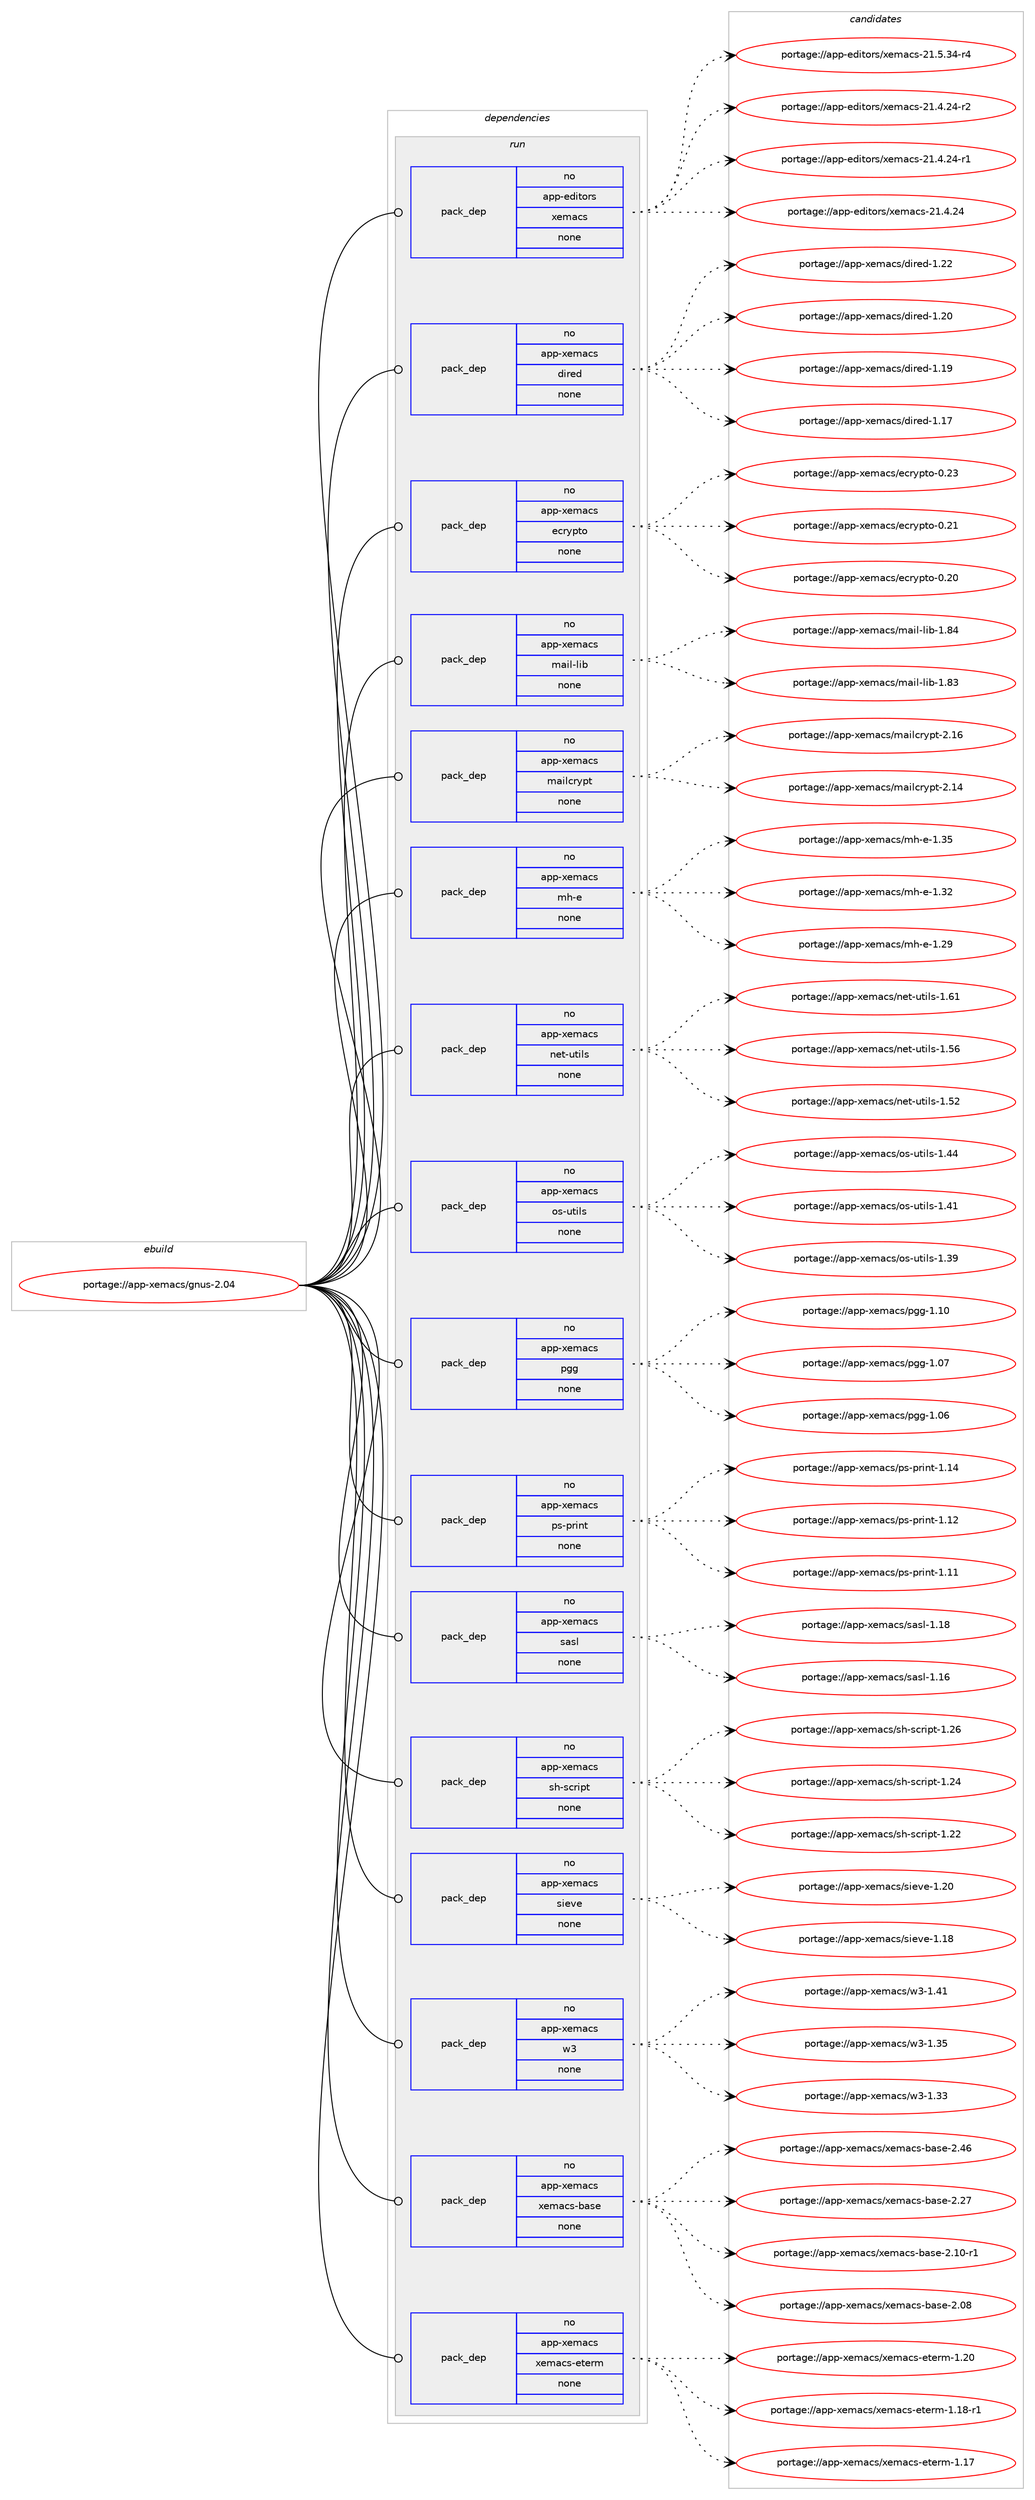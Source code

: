 digraph prolog {

# *************
# Graph options
# *************

newrank=true;
concentrate=true;
compound=true;
graph [rankdir=LR,fontname=Helvetica,fontsize=10,ranksep=1.5];#, ranksep=2.5, nodesep=0.2];
edge  [arrowhead=vee];
node  [fontname=Helvetica,fontsize=10];

# **********
# The ebuild
# **********

subgraph cluster_leftcol {
color=gray;
rank=same;
label=<<i>ebuild</i>>;
id [label="portage://app-xemacs/gnus-2.04", color=red, width=4, href="../app-xemacs/gnus-2.04.svg"];
}

# ****************
# The dependencies
# ****************

subgraph cluster_midcol {
color=gray;
label=<<i>dependencies</i>>;
subgraph cluster_compile {
fillcolor="#eeeeee";
style=filled;
label=<<i>compile</i>>;
}
subgraph cluster_compileandrun {
fillcolor="#eeeeee";
style=filled;
label=<<i>compile and run</i>>;
}
subgraph cluster_run {
fillcolor="#eeeeee";
style=filled;
label=<<i>run</i>>;
subgraph pack441752 {
dependency588240 [label=<<TABLE BORDER="0" CELLBORDER="1" CELLSPACING="0" CELLPADDING="4" WIDTH="220"><TR><TD ROWSPAN="6" CELLPADDING="30">pack_dep</TD></TR><TR><TD WIDTH="110">no</TD></TR><TR><TD>app-editors</TD></TR><TR><TD>xemacs</TD></TR><TR><TD>none</TD></TR><TR><TD></TD></TR></TABLE>>, shape=none, color=blue];
}
id:e -> dependency588240:w [weight=20,style="solid",arrowhead="odot"];
subgraph pack441753 {
dependency588241 [label=<<TABLE BORDER="0" CELLBORDER="1" CELLSPACING="0" CELLPADDING="4" WIDTH="220"><TR><TD ROWSPAN="6" CELLPADDING="30">pack_dep</TD></TR><TR><TD WIDTH="110">no</TD></TR><TR><TD>app-xemacs</TD></TR><TR><TD>dired</TD></TR><TR><TD>none</TD></TR><TR><TD></TD></TR></TABLE>>, shape=none, color=blue];
}
id:e -> dependency588241:w [weight=20,style="solid",arrowhead="odot"];
subgraph pack441754 {
dependency588242 [label=<<TABLE BORDER="0" CELLBORDER="1" CELLSPACING="0" CELLPADDING="4" WIDTH="220"><TR><TD ROWSPAN="6" CELLPADDING="30">pack_dep</TD></TR><TR><TD WIDTH="110">no</TD></TR><TR><TD>app-xemacs</TD></TR><TR><TD>ecrypto</TD></TR><TR><TD>none</TD></TR><TR><TD></TD></TR></TABLE>>, shape=none, color=blue];
}
id:e -> dependency588242:w [weight=20,style="solid",arrowhead="odot"];
subgraph pack441755 {
dependency588243 [label=<<TABLE BORDER="0" CELLBORDER="1" CELLSPACING="0" CELLPADDING="4" WIDTH="220"><TR><TD ROWSPAN="6" CELLPADDING="30">pack_dep</TD></TR><TR><TD WIDTH="110">no</TD></TR><TR><TD>app-xemacs</TD></TR><TR><TD>mail-lib</TD></TR><TR><TD>none</TD></TR><TR><TD></TD></TR></TABLE>>, shape=none, color=blue];
}
id:e -> dependency588243:w [weight=20,style="solid",arrowhead="odot"];
subgraph pack441756 {
dependency588244 [label=<<TABLE BORDER="0" CELLBORDER="1" CELLSPACING="0" CELLPADDING="4" WIDTH="220"><TR><TD ROWSPAN="6" CELLPADDING="30">pack_dep</TD></TR><TR><TD WIDTH="110">no</TD></TR><TR><TD>app-xemacs</TD></TR><TR><TD>mailcrypt</TD></TR><TR><TD>none</TD></TR><TR><TD></TD></TR></TABLE>>, shape=none, color=blue];
}
id:e -> dependency588244:w [weight=20,style="solid",arrowhead="odot"];
subgraph pack441757 {
dependency588245 [label=<<TABLE BORDER="0" CELLBORDER="1" CELLSPACING="0" CELLPADDING="4" WIDTH="220"><TR><TD ROWSPAN="6" CELLPADDING="30">pack_dep</TD></TR><TR><TD WIDTH="110">no</TD></TR><TR><TD>app-xemacs</TD></TR><TR><TD>mh-e</TD></TR><TR><TD>none</TD></TR><TR><TD></TD></TR></TABLE>>, shape=none, color=blue];
}
id:e -> dependency588245:w [weight=20,style="solid",arrowhead="odot"];
subgraph pack441758 {
dependency588246 [label=<<TABLE BORDER="0" CELLBORDER="1" CELLSPACING="0" CELLPADDING="4" WIDTH="220"><TR><TD ROWSPAN="6" CELLPADDING="30">pack_dep</TD></TR><TR><TD WIDTH="110">no</TD></TR><TR><TD>app-xemacs</TD></TR><TR><TD>net-utils</TD></TR><TR><TD>none</TD></TR><TR><TD></TD></TR></TABLE>>, shape=none, color=blue];
}
id:e -> dependency588246:w [weight=20,style="solid",arrowhead="odot"];
subgraph pack441759 {
dependency588247 [label=<<TABLE BORDER="0" CELLBORDER="1" CELLSPACING="0" CELLPADDING="4" WIDTH="220"><TR><TD ROWSPAN="6" CELLPADDING="30">pack_dep</TD></TR><TR><TD WIDTH="110">no</TD></TR><TR><TD>app-xemacs</TD></TR><TR><TD>os-utils</TD></TR><TR><TD>none</TD></TR><TR><TD></TD></TR></TABLE>>, shape=none, color=blue];
}
id:e -> dependency588247:w [weight=20,style="solid",arrowhead="odot"];
subgraph pack441760 {
dependency588248 [label=<<TABLE BORDER="0" CELLBORDER="1" CELLSPACING="0" CELLPADDING="4" WIDTH="220"><TR><TD ROWSPAN="6" CELLPADDING="30">pack_dep</TD></TR><TR><TD WIDTH="110">no</TD></TR><TR><TD>app-xemacs</TD></TR><TR><TD>pgg</TD></TR><TR><TD>none</TD></TR><TR><TD></TD></TR></TABLE>>, shape=none, color=blue];
}
id:e -> dependency588248:w [weight=20,style="solid",arrowhead="odot"];
subgraph pack441761 {
dependency588249 [label=<<TABLE BORDER="0" CELLBORDER="1" CELLSPACING="0" CELLPADDING="4" WIDTH="220"><TR><TD ROWSPAN="6" CELLPADDING="30">pack_dep</TD></TR><TR><TD WIDTH="110">no</TD></TR><TR><TD>app-xemacs</TD></TR><TR><TD>ps-print</TD></TR><TR><TD>none</TD></TR><TR><TD></TD></TR></TABLE>>, shape=none, color=blue];
}
id:e -> dependency588249:w [weight=20,style="solid",arrowhead="odot"];
subgraph pack441762 {
dependency588250 [label=<<TABLE BORDER="0" CELLBORDER="1" CELLSPACING="0" CELLPADDING="4" WIDTH="220"><TR><TD ROWSPAN="6" CELLPADDING="30">pack_dep</TD></TR><TR><TD WIDTH="110">no</TD></TR><TR><TD>app-xemacs</TD></TR><TR><TD>sasl</TD></TR><TR><TD>none</TD></TR><TR><TD></TD></TR></TABLE>>, shape=none, color=blue];
}
id:e -> dependency588250:w [weight=20,style="solid",arrowhead="odot"];
subgraph pack441763 {
dependency588251 [label=<<TABLE BORDER="0" CELLBORDER="1" CELLSPACING="0" CELLPADDING="4" WIDTH="220"><TR><TD ROWSPAN="6" CELLPADDING="30">pack_dep</TD></TR><TR><TD WIDTH="110">no</TD></TR><TR><TD>app-xemacs</TD></TR><TR><TD>sh-script</TD></TR><TR><TD>none</TD></TR><TR><TD></TD></TR></TABLE>>, shape=none, color=blue];
}
id:e -> dependency588251:w [weight=20,style="solid",arrowhead="odot"];
subgraph pack441764 {
dependency588252 [label=<<TABLE BORDER="0" CELLBORDER="1" CELLSPACING="0" CELLPADDING="4" WIDTH="220"><TR><TD ROWSPAN="6" CELLPADDING="30">pack_dep</TD></TR><TR><TD WIDTH="110">no</TD></TR><TR><TD>app-xemacs</TD></TR><TR><TD>sieve</TD></TR><TR><TD>none</TD></TR><TR><TD></TD></TR></TABLE>>, shape=none, color=blue];
}
id:e -> dependency588252:w [weight=20,style="solid",arrowhead="odot"];
subgraph pack441765 {
dependency588253 [label=<<TABLE BORDER="0" CELLBORDER="1" CELLSPACING="0" CELLPADDING="4" WIDTH="220"><TR><TD ROWSPAN="6" CELLPADDING="30">pack_dep</TD></TR><TR><TD WIDTH="110">no</TD></TR><TR><TD>app-xemacs</TD></TR><TR><TD>w3</TD></TR><TR><TD>none</TD></TR><TR><TD></TD></TR></TABLE>>, shape=none, color=blue];
}
id:e -> dependency588253:w [weight=20,style="solid",arrowhead="odot"];
subgraph pack441766 {
dependency588254 [label=<<TABLE BORDER="0" CELLBORDER="1" CELLSPACING="0" CELLPADDING="4" WIDTH="220"><TR><TD ROWSPAN="6" CELLPADDING="30">pack_dep</TD></TR><TR><TD WIDTH="110">no</TD></TR><TR><TD>app-xemacs</TD></TR><TR><TD>xemacs-base</TD></TR><TR><TD>none</TD></TR><TR><TD></TD></TR></TABLE>>, shape=none, color=blue];
}
id:e -> dependency588254:w [weight=20,style="solid",arrowhead="odot"];
subgraph pack441767 {
dependency588255 [label=<<TABLE BORDER="0" CELLBORDER="1" CELLSPACING="0" CELLPADDING="4" WIDTH="220"><TR><TD ROWSPAN="6" CELLPADDING="30">pack_dep</TD></TR><TR><TD WIDTH="110">no</TD></TR><TR><TD>app-xemacs</TD></TR><TR><TD>xemacs-eterm</TD></TR><TR><TD>none</TD></TR><TR><TD></TD></TR></TABLE>>, shape=none, color=blue];
}
id:e -> dependency588255:w [weight=20,style="solid",arrowhead="odot"];
}
}

# **************
# The candidates
# **************

subgraph cluster_choices {
rank=same;
color=gray;
label=<<i>candidates</i>>;

subgraph choice441752 {
color=black;
nodesep=1;
choice971121124510110010511611111411547120101109979911545504946534651524511452 [label="portage://app-editors/xemacs-21.5.34-r4", color=red, width=4,href="../app-editors/xemacs-21.5.34-r4.svg"];
choice971121124510110010511611111411547120101109979911545504946524650524511450 [label="portage://app-editors/xemacs-21.4.24-r2", color=red, width=4,href="../app-editors/xemacs-21.4.24-r2.svg"];
choice971121124510110010511611111411547120101109979911545504946524650524511449 [label="portage://app-editors/xemacs-21.4.24-r1", color=red, width=4,href="../app-editors/xemacs-21.4.24-r1.svg"];
choice97112112451011001051161111141154712010110997991154550494652465052 [label="portage://app-editors/xemacs-21.4.24", color=red, width=4,href="../app-editors/xemacs-21.4.24.svg"];
dependency588240:e -> choice971121124510110010511611111411547120101109979911545504946534651524511452:w [style=dotted,weight="100"];
dependency588240:e -> choice971121124510110010511611111411547120101109979911545504946524650524511450:w [style=dotted,weight="100"];
dependency588240:e -> choice971121124510110010511611111411547120101109979911545504946524650524511449:w [style=dotted,weight="100"];
dependency588240:e -> choice97112112451011001051161111141154712010110997991154550494652465052:w [style=dotted,weight="100"];
}
subgraph choice441753 {
color=black;
nodesep=1;
choice97112112451201011099799115471001051141011004549465050 [label="portage://app-xemacs/dired-1.22", color=red, width=4,href="../app-xemacs/dired-1.22.svg"];
choice97112112451201011099799115471001051141011004549465048 [label="portage://app-xemacs/dired-1.20", color=red, width=4,href="../app-xemacs/dired-1.20.svg"];
choice97112112451201011099799115471001051141011004549464957 [label="portage://app-xemacs/dired-1.19", color=red, width=4,href="../app-xemacs/dired-1.19.svg"];
choice97112112451201011099799115471001051141011004549464955 [label="portage://app-xemacs/dired-1.17", color=red, width=4,href="../app-xemacs/dired-1.17.svg"];
dependency588241:e -> choice97112112451201011099799115471001051141011004549465050:w [style=dotted,weight="100"];
dependency588241:e -> choice97112112451201011099799115471001051141011004549465048:w [style=dotted,weight="100"];
dependency588241:e -> choice97112112451201011099799115471001051141011004549464957:w [style=dotted,weight="100"];
dependency588241:e -> choice97112112451201011099799115471001051141011004549464955:w [style=dotted,weight="100"];
}
subgraph choice441754 {
color=black;
nodesep=1;
choice9711211245120101109979911547101991141211121161114548465051 [label="portage://app-xemacs/ecrypto-0.23", color=red, width=4,href="../app-xemacs/ecrypto-0.23.svg"];
choice9711211245120101109979911547101991141211121161114548465049 [label="portage://app-xemacs/ecrypto-0.21", color=red, width=4,href="../app-xemacs/ecrypto-0.21.svg"];
choice9711211245120101109979911547101991141211121161114548465048 [label="portage://app-xemacs/ecrypto-0.20", color=red, width=4,href="../app-xemacs/ecrypto-0.20.svg"];
dependency588242:e -> choice9711211245120101109979911547101991141211121161114548465051:w [style=dotted,weight="100"];
dependency588242:e -> choice9711211245120101109979911547101991141211121161114548465049:w [style=dotted,weight="100"];
dependency588242:e -> choice9711211245120101109979911547101991141211121161114548465048:w [style=dotted,weight="100"];
}
subgraph choice441755 {
color=black;
nodesep=1;
choice97112112451201011099799115471099710510845108105984549465652 [label="portage://app-xemacs/mail-lib-1.84", color=red, width=4,href="../app-xemacs/mail-lib-1.84.svg"];
choice97112112451201011099799115471099710510845108105984549465651 [label="portage://app-xemacs/mail-lib-1.83", color=red, width=4,href="../app-xemacs/mail-lib-1.83.svg"];
dependency588243:e -> choice97112112451201011099799115471099710510845108105984549465652:w [style=dotted,weight="100"];
dependency588243:e -> choice97112112451201011099799115471099710510845108105984549465651:w [style=dotted,weight="100"];
}
subgraph choice441756 {
color=black;
nodesep=1;
choice971121124512010110997991154710997105108991141211121164550464954 [label="portage://app-xemacs/mailcrypt-2.16", color=red, width=4,href="../app-xemacs/mailcrypt-2.16.svg"];
choice971121124512010110997991154710997105108991141211121164550464952 [label="portage://app-xemacs/mailcrypt-2.14", color=red, width=4,href="../app-xemacs/mailcrypt-2.14.svg"];
dependency588244:e -> choice971121124512010110997991154710997105108991141211121164550464954:w [style=dotted,weight="100"];
dependency588244:e -> choice971121124512010110997991154710997105108991141211121164550464952:w [style=dotted,weight="100"];
}
subgraph choice441757 {
color=black;
nodesep=1;
choice9711211245120101109979911547109104451014549465153 [label="portage://app-xemacs/mh-e-1.35", color=red, width=4,href="../app-xemacs/mh-e-1.35.svg"];
choice9711211245120101109979911547109104451014549465150 [label="portage://app-xemacs/mh-e-1.32", color=red, width=4,href="../app-xemacs/mh-e-1.32.svg"];
choice9711211245120101109979911547109104451014549465057 [label="portage://app-xemacs/mh-e-1.29", color=red, width=4,href="../app-xemacs/mh-e-1.29.svg"];
dependency588245:e -> choice9711211245120101109979911547109104451014549465153:w [style=dotted,weight="100"];
dependency588245:e -> choice9711211245120101109979911547109104451014549465150:w [style=dotted,weight="100"];
dependency588245:e -> choice9711211245120101109979911547109104451014549465057:w [style=dotted,weight="100"];
}
subgraph choice441758 {
color=black;
nodesep=1;
choice9711211245120101109979911547110101116451171161051081154549465449 [label="portage://app-xemacs/net-utils-1.61", color=red, width=4,href="../app-xemacs/net-utils-1.61.svg"];
choice9711211245120101109979911547110101116451171161051081154549465354 [label="portage://app-xemacs/net-utils-1.56", color=red, width=4,href="../app-xemacs/net-utils-1.56.svg"];
choice9711211245120101109979911547110101116451171161051081154549465350 [label="portage://app-xemacs/net-utils-1.52", color=red, width=4,href="../app-xemacs/net-utils-1.52.svg"];
dependency588246:e -> choice9711211245120101109979911547110101116451171161051081154549465449:w [style=dotted,weight="100"];
dependency588246:e -> choice9711211245120101109979911547110101116451171161051081154549465354:w [style=dotted,weight="100"];
dependency588246:e -> choice9711211245120101109979911547110101116451171161051081154549465350:w [style=dotted,weight="100"];
}
subgraph choice441759 {
color=black;
nodesep=1;
choice9711211245120101109979911547111115451171161051081154549465252 [label="portage://app-xemacs/os-utils-1.44", color=red, width=4,href="../app-xemacs/os-utils-1.44.svg"];
choice9711211245120101109979911547111115451171161051081154549465249 [label="portage://app-xemacs/os-utils-1.41", color=red, width=4,href="../app-xemacs/os-utils-1.41.svg"];
choice9711211245120101109979911547111115451171161051081154549465157 [label="portage://app-xemacs/os-utils-1.39", color=red, width=4,href="../app-xemacs/os-utils-1.39.svg"];
dependency588247:e -> choice9711211245120101109979911547111115451171161051081154549465252:w [style=dotted,weight="100"];
dependency588247:e -> choice9711211245120101109979911547111115451171161051081154549465249:w [style=dotted,weight="100"];
dependency588247:e -> choice9711211245120101109979911547111115451171161051081154549465157:w [style=dotted,weight="100"];
}
subgraph choice441760 {
color=black;
nodesep=1;
choice97112112451201011099799115471121031034549464948 [label="portage://app-xemacs/pgg-1.10", color=red, width=4,href="../app-xemacs/pgg-1.10.svg"];
choice97112112451201011099799115471121031034549464855 [label="portage://app-xemacs/pgg-1.07", color=red, width=4,href="../app-xemacs/pgg-1.07.svg"];
choice97112112451201011099799115471121031034549464854 [label="portage://app-xemacs/pgg-1.06", color=red, width=4,href="../app-xemacs/pgg-1.06.svg"];
dependency588248:e -> choice97112112451201011099799115471121031034549464948:w [style=dotted,weight="100"];
dependency588248:e -> choice97112112451201011099799115471121031034549464855:w [style=dotted,weight="100"];
dependency588248:e -> choice97112112451201011099799115471121031034549464854:w [style=dotted,weight="100"];
}
subgraph choice441761 {
color=black;
nodesep=1;
choice9711211245120101109979911547112115451121141051101164549464952 [label="portage://app-xemacs/ps-print-1.14", color=red, width=4,href="../app-xemacs/ps-print-1.14.svg"];
choice9711211245120101109979911547112115451121141051101164549464950 [label="portage://app-xemacs/ps-print-1.12", color=red, width=4,href="../app-xemacs/ps-print-1.12.svg"];
choice9711211245120101109979911547112115451121141051101164549464949 [label="portage://app-xemacs/ps-print-1.11", color=red, width=4,href="../app-xemacs/ps-print-1.11.svg"];
dependency588249:e -> choice9711211245120101109979911547112115451121141051101164549464952:w [style=dotted,weight="100"];
dependency588249:e -> choice9711211245120101109979911547112115451121141051101164549464950:w [style=dotted,weight="100"];
dependency588249:e -> choice9711211245120101109979911547112115451121141051101164549464949:w [style=dotted,weight="100"];
}
subgraph choice441762 {
color=black;
nodesep=1;
choice9711211245120101109979911547115971151084549464956 [label="portage://app-xemacs/sasl-1.18", color=red, width=4,href="../app-xemacs/sasl-1.18.svg"];
choice9711211245120101109979911547115971151084549464954 [label="portage://app-xemacs/sasl-1.16", color=red, width=4,href="../app-xemacs/sasl-1.16.svg"];
dependency588250:e -> choice9711211245120101109979911547115971151084549464956:w [style=dotted,weight="100"];
dependency588250:e -> choice9711211245120101109979911547115971151084549464954:w [style=dotted,weight="100"];
}
subgraph choice441763 {
color=black;
nodesep=1;
choice971121124512010110997991154711510445115991141051121164549465054 [label="portage://app-xemacs/sh-script-1.26", color=red, width=4,href="../app-xemacs/sh-script-1.26.svg"];
choice971121124512010110997991154711510445115991141051121164549465052 [label="portage://app-xemacs/sh-script-1.24", color=red, width=4,href="../app-xemacs/sh-script-1.24.svg"];
choice971121124512010110997991154711510445115991141051121164549465050 [label="portage://app-xemacs/sh-script-1.22", color=red, width=4,href="../app-xemacs/sh-script-1.22.svg"];
dependency588251:e -> choice971121124512010110997991154711510445115991141051121164549465054:w [style=dotted,weight="100"];
dependency588251:e -> choice971121124512010110997991154711510445115991141051121164549465052:w [style=dotted,weight="100"];
dependency588251:e -> choice971121124512010110997991154711510445115991141051121164549465050:w [style=dotted,weight="100"];
}
subgraph choice441764 {
color=black;
nodesep=1;
choice97112112451201011099799115471151051011181014549465048 [label="portage://app-xemacs/sieve-1.20", color=red, width=4,href="../app-xemacs/sieve-1.20.svg"];
choice97112112451201011099799115471151051011181014549464956 [label="portage://app-xemacs/sieve-1.18", color=red, width=4,href="../app-xemacs/sieve-1.18.svg"];
dependency588252:e -> choice97112112451201011099799115471151051011181014549465048:w [style=dotted,weight="100"];
dependency588252:e -> choice97112112451201011099799115471151051011181014549464956:w [style=dotted,weight="100"];
}
subgraph choice441765 {
color=black;
nodesep=1;
choice9711211245120101109979911547119514549465249 [label="portage://app-xemacs/w3-1.41", color=red, width=4,href="../app-xemacs/w3-1.41.svg"];
choice9711211245120101109979911547119514549465153 [label="portage://app-xemacs/w3-1.35", color=red, width=4,href="../app-xemacs/w3-1.35.svg"];
choice9711211245120101109979911547119514549465151 [label="portage://app-xemacs/w3-1.33", color=red, width=4,href="../app-xemacs/w3-1.33.svg"];
dependency588253:e -> choice9711211245120101109979911547119514549465249:w [style=dotted,weight="100"];
dependency588253:e -> choice9711211245120101109979911547119514549465153:w [style=dotted,weight="100"];
dependency588253:e -> choice9711211245120101109979911547119514549465151:w [style=dotted,weight="100"];
}
subgraph choice441766 {
color=black;
nodesep=1;
choice971121124512010110997991154712010110997991154598971151014550465254 [label="portage://app-xemacs/xemacs-base-2.46", color=red, width=4,href="../app-xemacs/xemacs-base-2.46.svg"];
choice971121124512010110997991154712010110997991154598971151014550465055 [label="portage://app-xemacs/xemacs-base-2.27", color=red, width=4,href="../app-xemacs/xemacs-base-2.27.svg"];
choice9711211245120101109979911547120101109979911545989711510145504649484511449 [label="portage://app-xemacs/xemacs-base-2.10-r1", color=red, width=4,href="../app-xemacs/xemacs-base-2.10-r1.svg"];
choice971121124512010110997991154712010110997991154598971151014550464856 [label="portage://app-xemacs/xemacs-base-2.08", color=red, width=4,href="../app-xemacs/xemacs-base-2.08.svg"];
dependency588254:e -> choice971121124512010110997991154712010110997991154598971151014550465254:w [style=dotted,weight="100"];
dependency588254:e -> choice971121124512010110997991154712010110997991154598971151014550465055:w [style=dotted,weight="100"];
dependency588254:e -> choice9711211245120101109979911547120101109979911545989711510145504649484511449:w [style=dotted,weight="100"];
dependency588254:e -> choice971121124512010110997991154712010110997991154598971151014550464856:w [style=dotted,weight="100"];
}
subgraph choice441767 {
color=black;
nodesep=1;
choice97112112451201011099799115471201011099799115451011161011141094549465048 [label="portage://app-xemacs/xemacs-eterm-1.20", color=red, width=4,href="../app-xemacs/xemacs-eterm-1.20.svg"];
choice971121124512010110997991154712010110997991154510111610111410945494649564511449 [label="portage://app-xemacs/xemacs-eterm-1.18-r1", color=red, width=4,href="../app-xemacs/xemacs-eterm-1.18-r1.svg"];
choice97112112451201011099799115471201011099799115451011161011141094549464955 [label="portage://app-xemacs/xemacs-eterm-1.17", color=red, width=4,href="../app-xemacs/xemacs-eterm-1.17.svg"];
dependency588255:e -> choice97112112451201011099799115471201011099799115451011161011141094549465048:w [style=dotted,weight="100"];
dependency588255:e -> choice971121124512010110997991154712010110997991154510111610111410945494649564511449:w [style=dotted,weight="100"];
dependency588255:e -> choice97112112451201011099799115471201011099799115451011161011141094549464955:w [style=dotted,weight="100"];
}
}

}
